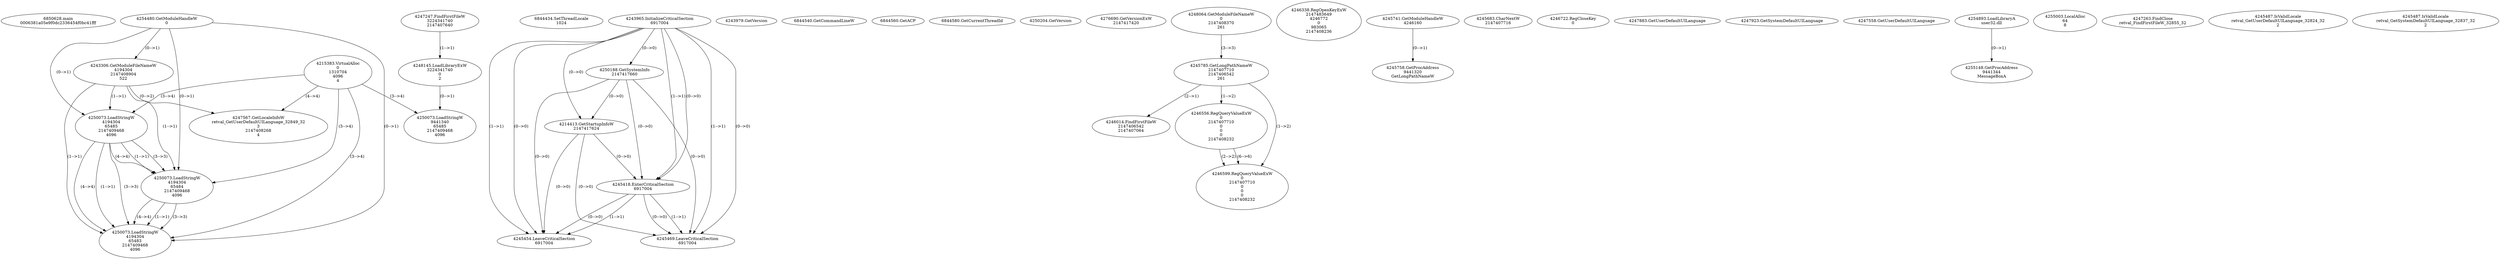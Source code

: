 // Global SCDG with merge call
digraph {
	0 [label="6850628.main
0006381a05e9f0dc2336454f0bc41fff"]
	1 [label="4254480.GetModuleHandleW
0"]
	2 [label="6844434.SetThreadLocale
1024"]
	3 [label="4243965.InitializeCriticalSection
6917004"]
	4 [label="4243979.GetVersion
"]
	5 [label="4250188.GetSystemInfo
2147417660"]
	3 -> 5 [label="(0-->0)"]
	6 [label="6844540.GetCommandLineW
"]
	7 [label="4214413.GetStartupInfoW
2147417624"]
	3 -> 7 [label="(0-->0)"]
	5 -> 7 [label="(0-->0)"]
	8 [label="6844560.GetACP
"]
	9 [label="6844580.GetCurrentThreadId
"]
	10 [label="4250204.GetVersion
"]
	11 [label="4276690.GetVersionExW
2147417420"]
	12 [label="4243306.GetModuleFileNameW
4194304
2147408904
522"]
	1 -> 12 [label="(0-->1)"]
	13 [label="4248064.GetModuleFileNameW
0
2147408370
261"]
	14 [label="4215383.VirtualAlloc
0
1310704
4096
4"]
	15 [label="4246338.RegOpenKeyExW
2147483649
4246772
0
983065
2147408236"]
	16 [label="4245741.GetModuleHandleW
4246160"]
	17 [label="4245758.GetProcAddress
9441320
GetLongPathNameW"]
	16 -> 17 [label="(0-->1)"]
	18 [label="4245785.GetLongPathNameW
2147407710
2147406542
261"]
	13 -> 18 [label="(3-->3)"]
	19 [label="4245683.CharNextW
2147407716"]
	20 [label="4246014.FindFirstFileW
2147406542
2147407064"]
	18 -> 20 [label="(2-->1)"]
	21 [label="4246556.RegQueryValueExW
0
2147407710
0
0
0
2147408232"]
	18 -> 21 [label="(1-->2)"]
	22 [label="4246599.RegQueryValueExW
0
2147407710
0
0
0
2147408232"]
	18 -> 22 [label="(1-->2)"]
	21 -> 22 [label="(2-->2)"]
	21 -> 22 [label="(6-->6)"]
	23 [label="4246722.RegCloseKey
0"]
	24 [label="4247883.GetUserDefaultUILanguage
"]
	25 [label="4245418.EnterCriticalSection
6917004"]
	3 -> 25 [label="(1-->1)"]
	3 -> 25 [label="(0-->0)"]
	5 -> 25 [label="(0-->0)"]
	7 -> 25 [label="(0-->0)"]
	26 [label="4245454.LeaveCriticalSection
6917004"]
	3 -> 26 [label="(1-->1)"]
	25 -> 26 [label="(1-->1)"]
	3 -> 26 [label="(0-->0)"]
	5 -> 26 [label="(0-->0)"]
	7 -> 26 [label="(0-->0)"]
	25 -> 26 [label="(0-->0)"]
	27 [label="4247923.GetSystemDefaultUILanguage
"]
	28 [label="4247558.GetUserDefaultUILanguage
"]
	29 [label="4247567.GetLocaleInfoW
retval_GetUserDefaultUILanguage_32849_32
3
2147408268
4"]
	12 -> 29 [label="(0-->2)"]
	14 -> 29 [label="(4-->4)"]
	30 [label="4247247.FindFirstFileW
3224341740
2147407640"]
	31 [label="4250073.LoadStringW
4194304
65485
2147409468
4096"]
	1 -> 31 [label="(0-->1)"]
	12 -> 31 [label="(1-->1)"]
	14 -> 31 [label="(3-->4)"]
	32 [label="4250073.LoadStringW
4194304
65484
2147409468
4096"]
	1 -> 32 [label="(0-->1)"]
	12 -> 32 [label="(1-->1)"]
	31 -> 32 [label="(1-->1)"]
	31 -> 32 [label="(3-->3)"]
	14 -> 32 [label="(3-->4)"]
	31 -> 32 [label="(4-->4)"]
	33 [label="4250073.LoadStringW
4194304
65483
2147409468
4096"]
	1 -> 33 [label="(0-->1)"]
	12 -> 33 [label="(1-->1)"]
	31 -> 33 [label="(1-->1)"]
	32 -> 33 [label="(1-->1)"]
	31 -> 33 [label="(3-->3)"]
	32 -> 33 [label="(3-->3)"]
	14 -> 33 [label="(3-->4)"]
	31 -> 33 [label="(4-->4)"]
	32 -> 33 [label="(4-->4)"]
	34 [label="4254893.LoadLibraryA
user32.dll"]
	35 [label="4255003.LocalAlloc
64
8"]
	36 [label="4255148.GetProcAddress
9441344
MessageBoxA"]
	34 -> 36 [label="(0-->1)"]
	37 [label="4247263.FindClose
retval_FindFirstFileW_32855_32"]
	38 [label="4248145.LoadLibraryExW
3224341740
0
2"]
	30 -> 38 [label="(1-->1)"]
	39 [label="4250073.LoadStringW
9441340
65485
2147409468
4096"]
	38 -> 39 [label="(0-->1)"]
	14 -> 39 [label="(3-->4)"]
	40 [label="4245469.LeaveCriticalSection
6917004"]
	3 -> 40 [label="(1-->1)"]
	25 -> 40 [label="(1-->1)"]
	3 -> 40 [label="(0-->0)"]
	5 -> 40 [label="(0-->0)"]
	7 -> 40 [label="(0-->0)"]
	25 -> 40 [label="(0-->0)"]
	41 [label="4245487.IsValidLocale
retval_GetUserDefaultUILanguage_32824_32
2"]
	42 [label="4245487.IsValidLocale
retval_GetSystemDefaultUILanguage_32837_32
2"]
}

